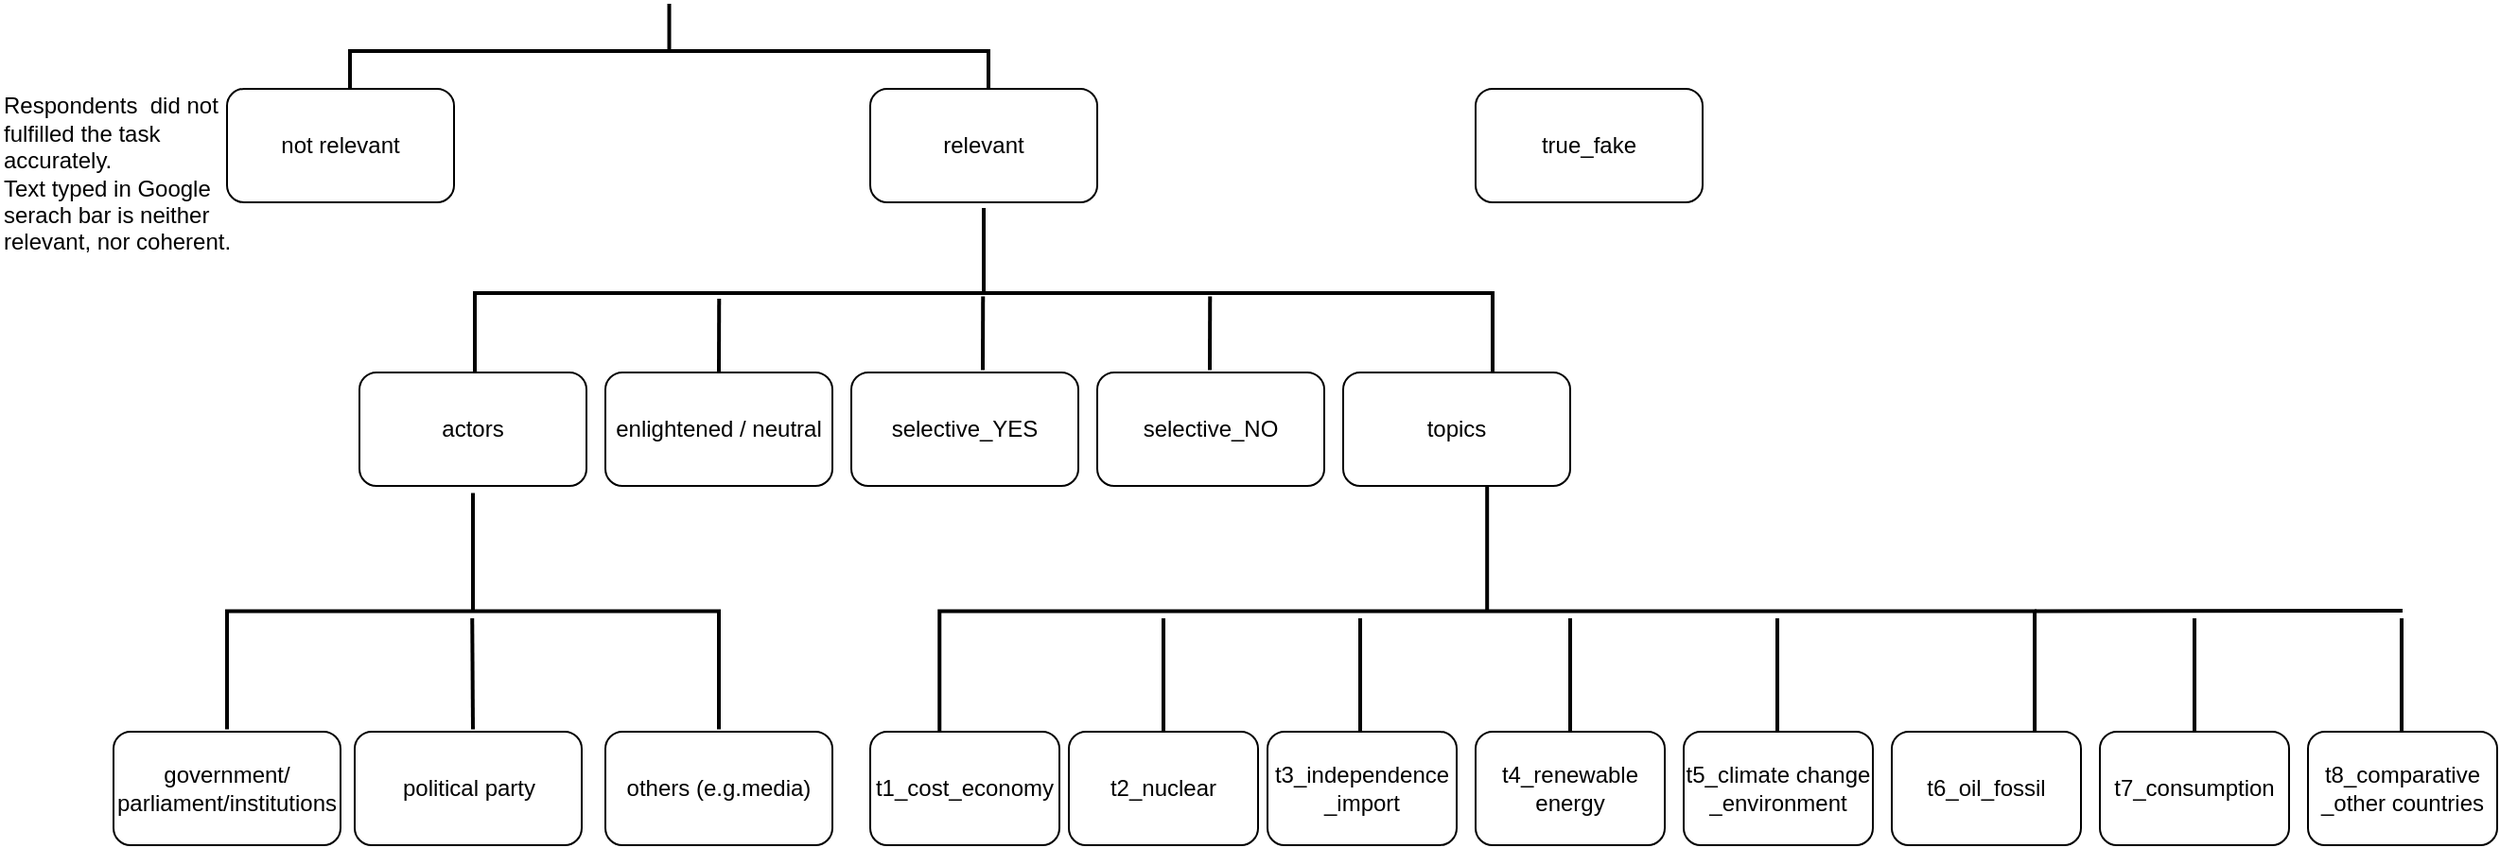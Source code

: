 <mxfile version="13.8.8" type="onedrive"><diagram id="VkzXLB_5ZCGG1cfdrT82" name="Page-1"><mxGraphModel dx="785" dy="446" grid="1" gridSize="10" guides="1" tooltips="1" connect="1" arrows="1" fold="1" page="1" pageScale="1" pageWidth="827" pageHeight="1169" math="0" shadow="0"><root><mxCell id="0"/><mxCell id="1" parent="0"/><mxCell id="tiS0WWNb6MfmNfl0WpEi-3" value="" style="strokeWidth=2;html=1;shape=mxgraph.flowchart.annotation_2;align=left;labelPosition=right;pointerEvents=1;rotation=90;" vertex="1" parent="1"><mxGeometry x="368.75" y="-108.75" width="50" height="337.5" as="geometry"/></mxCell><mxCell id="tiS0WWNb6MfmNfl0WpEi-4" value="not relevant" style="rounded=1;whiteSpace=wrap;html=1;" vertex="1" parent="1"><mxGeometry x="160" y="80" width="120" height="60" as="geometry"/></mxCell><mxCell id="tiS0WWNb6MfmNfl0WpEi-5" value="relevant" style="rounded=1;whiteSpace=wrap;html=1;" vertex="1" parent="1"><mxGeometry x="500" y="80" width="120" height="60" as="geometry"/></mxCell><mxCell id="tiS0WWNb6MfmNfl0WpEi-7" value="Respondents &amp;nbsp;did not fulfilled the task accurately.&amp;nbsp;&lt;br&gt;Text typed in Google serach bar is neither relevant, nor coherent." style="text;html=1;strokeColor=none;fillColor=none;align=left;verticalAlign=middle;whiteSpace=wrap;rounded=0;" vertex="1" parent="1"><mxGeometry x="40" y="60" width="140" height="130" as="geometry"/></mxCell><mxCell id="tiS0WWNb6MfmNfl0WpEi-8" value="" style="strokeWidth=2;html=1;shape=mxgraph.flowchart.annotation_2;align=left;labelPosition=right;pointerEvents=1;rotation=90;" vertex="1" parent="1"><mxGeometry x="515" y="-81" width="90" height="538" as="geometry"/></mxCell><mxCell id="tiS0WWNb6MfmNfl0WpEi-9" value="actors" style="rounded=1;whiteSpace=wrap;html=1;" vertex="1" parent="1"><mxGeometry x="230" y="230" width="120" height="60" as="geometry"/></mxCell><mxCell id="tiS0WWNb6MfmNfl0WpEi-10" value="enlightened / neutral" style="rounded=1;whiteSpace=wrap;html=1;" vertex="1" parent="1"><mxGeometry x="360" y="230" width="120" height="60" as="geometry"/></mxCell><mxCell id="tiS0WWNb6MfmNfl0WpEi-11" value="selective_YES" style="rounded=1;whiteSpace=wrap;html=1;" vertex="1" parent="1"><mxGeometry x="490" y="230" width="120" height="60" as="geometry"/></mxCell><mxCell id="tiS0WWNb6MfmNfl0WpEi-12" value="selective_NO" style="rounded=1;whiteSpace=wrap;html=1;" vertex="1" parent="1"><mxGeometry x="620" y="230" width="120" height="60" as="geometry"/></mxCell><mxCell id="tiS0WWNb6MfmNfl0WpEi-13" value="topics" style="rounded=1;whiteSpace=wrap;html=1;" vertex="1" parent="1"><mxGeometry x="750" y="230" width="120" height="60" as="geometry"/></mxCell><mxCell id="tiS0WWNb6MfmNfl0WpEi-14" value="" style="endArrow=none;html=1;exitX=0.5;exitY=0;exitDx=0;exitDy=0;entryX=0.533;entryY=0.76;entryDx=0;entryDy=0;entryPerimeter=0;strokeWidth=2;" edge="1" parent="1" source="tiS0WWNb6MfmNfl0WpEi-10" target="tiS0WWNb6MfmNfl0WpEi-8"><mxGeometry width="50" height="50" relative="1" as="geometry"><mxPoint x="380" y="240" as="sourcePoint"/><mxPoint x="430" y="190" as="targetPoint"/></mxGeometry></mxCell><mxCell id="tiS0WWNb6MfmNfl0WpEi-15" value="" style="endArrow=none;html=1;exitX=0.5;exitY=0;exitDx=0;exitDy=0;entryX=0.533;entryY=0.76;entryDx=0;entryDy=0;entryPerimeter=0;strokeWidth=2;" edge="1" parent="1"><mxGeometry width="50" height="50" relative="1" as="geometry"><mxPoint x="559.5" y="228.75" as="sourcePoint"/><mxPoint x="559.62" y="189.72" as="targetPoint"/></mxGeometry></mxCell><mxCell id="tiS0WWNb6MfmNfl0WpEi-16" value="" style="endArrow=none;html=1;exitX=0.5;exitY=0;exitDx=0;exitDy=0;entryX=0.533;entryY=0.76;entryDx=0;entryDy=0;entryPerimeter=0;strokeWidth=2;" edge="1" parent="1"><mxGeometry width="50" height="50" relative="1" as="geometry"><mxPoint x="679.5" y="228.75" as="sourcePoint"/><mxPoint x="679.62" y="189.72" as="targetPoint"/></mxGeometry></mxCell><mxCell id="tiS0WWNb6MfmNfl0WpEi-17" value="" style="strokeWidth=2;html=1;shape=mxgraph.flowchart.annotation_2;align=left;labelPosition=right;pointerEvents=1;rotation=90;" vertex="1" parent="1"><mxGeometry x="227.5" y="226.25" width="125" height="260" as="geometry"/></mxCell><mxCell id="tiS0WWNb6MfmNfl0WpEi-18" value="government/&lt;br&gt;parliament/institutions" style="rounded=1;whiteSpace=wrap;html=1;" vertex="1" parent="1"><mxGeometry x="100" y="420" width="120" height="60" as="geometry"/></mxCell><mxCell id="tiS0WWNb6MfmNfl0WpEi-19" value="political party" style="rounded=1;whiteSpace=wrap;html=1;" vertex="1" parent="1"><mxGeometry x="227.5" y="420" width="120" height="60" as="geometry"/></mxCell><mxCell id="tiS0WWNb6MfmNfl0WpEi-20" value="others (e.g.media)" style="rounded=1;whiteSpace=wrap;html=1;" vertex="1" parent="1"><mxGeometry x="360" y="420" width="120" height="60" as="geometry"/></mxCell><mxCell id="tiS0WWNb6MfmNfl0WpEi-21" value="" style="endArrow=none;html=1;exitX=1;exitY=0.5;exitDx=0;exitDy=0;entryX=0.533;entryY=0.76;entryDx=0;entryDy=0;entryPerimeter=0;strokeWidth=2;exitPerimeter=0;" edge="1" parent="1" source="tiS0WWNb6MfmNfl0WpEi-17"><mxGeometry width="50" height="50" relative="1" as="geometry"><mxPoint x="289.5" y="399.03" as="sourcePoint"/><mxPoint x="289.62" y="360" as="targetPoint"/></mxGeometry></mxCell><mxCell id="tiS0WWNb6MfmNfl0WpEi-22" value="" style="strokeWidth=2;html=1;shape=mxgraph.flowchart.annotation_2;align=left;labelPosition=right;pointerEvents=1;rotation=90;" vertex="1" parent="1"><mxGeometry x="760" y="66.79" width="132.18" height="578.91" as="geometry"/></mxCell><mxCell id="tiS0WWNb6MfmNfl0WpEi-23" value="t1_cost_economy" style="rounded=1;whiteSpace=wrap;html=1;" vertex="1" parent="1"><mxGeometry x="500" y="420" width="100" height="60" as="geometry"/></mxCell><mxCell id="tiS0WWNb6MfmNfl0WpEi-24" value="t2_nuclear" style="rounded=1;whiteSpace=wrap;html=1;" vertex="1" parent="1"><mxGeometry x="605" y="420" width="100" height="60" as="geometry"/></mxCell><mxCell id="tiS0WWNb6MfmNfl0WpEi-25" value="t3_independence&lt;br&gt;_import" style="rounded=1;whiteSpace=wrap;html=1;" vertex="1" parent="1"><mxGeometry x="710" y="420" width="100" height="60" as="geometry"/></mxCell><mxCell id="tiS0WWNb6MfmNfl0WpEi-26" value="t4_renewable energy" style="rounded=1;whiteSpace=wrap;html=1;" vertex="1" parent="1"><mxGeometry x="820" y="420" width="100" height="60" as="geometry"/></mxCell><mxCell id="tiS0WWNb6MfmNfl0WpEi-27" value="t5_climate change&lt;br&gt;_environment" style="rounded=1;whiteSpace=wrap;html=1;" vertex="1" parent="1"><mxGeometry x="930" y="420" width="100" height="60" as="geometry"/></mxCell><mxCell id="tiS0WWNb6MfmNfl0WpEi-28" value="t6_oil_fossil" style="rounded=1;whiteSpace=wrap;html=1;" vertex="1" parent="1"><mxGeometry x="1040" y="420" width="100" height="60" as="geometry"/></mxCell><mxCell id="tiS0WWNb6MfmNfl0WpEi-29" value="t7_consumption" style="rounded=1;whiteSpace=wrap;html=1;" vertex="1" parent="1"><mxGeometry x="1150" y="420" width="100" height="60" as="geometry"/></mxCell><mxCell id="tiS0WWNb6MfmNfl0WpEi-30" value="t8_comparative&lt;br&gt;_other countries" style="rounded=1;whiteSpace=wrap;html=1;" vertex="1" parent="1"><mxGeometry x="1260" y="420" width="100" height="60" as="geometry"/></mxCell><mxCell id="tiS0WWNb6MfmNfl0WpEi-31" value="" style="endArrow=none;html=1;exitX=0.5;exitY=0;exitDx=0;exitDy=0;strokeWidth=2;" edge="1" parent="1" source="tiS0WWNb6MfmNfl0WpEi-24"><mxGeometry width="50" height="50" relative="1" as="geometry"><mxPoint x="660" y="399.03" as="sourcePoint"/><mxPoint x="655" y="360" as="targetPoint"/></mxGeometry></mxCell><mxCell id="tiS0WWNb6MfmNfl0WpEi-32" value="" style="endArrow=none;html=1;exitX=0.5;exitY=0;exitDx=0;exitDy=0;strokeWidth=2;" edge="1" parent="1"><mxGeometry width="50" height="50" relative="1" as="geometry"><mxPoint x="759" y="420" as="sourcePoint"/><mxPoint x="759" y="360" as="targetPoint"/></mxGeometry></mxCell><mxCell id="tiS0WWNb6MfmNfl0WpEi-33" value="" style="endArrow=none;html=1;exitX=0.5;exitY=0;exitDx=0;exitDy=0;strokeWidth=2;" edge="1" parent="1"><mxGeometry width="50" height="50" relative="1" as="geometry"><mxPoint x="870" y="420" as="sourcePoint"/><mxPoint x="870" y="360" as="targetPoint"/></mxGeometry></mxCell><mxCell id="tiS0WWNb6MfmNfl0WpEi-34" value="" style="endArrow=none;html=1;exitX=0.5;exitY=0;exitDx=0;exitDy=0;strokeWidth=2;" edge="1" parent="1"><mxGeometry width="50" height="50" relative="1" as="geometry"><mxPoint x="979.5" y="420" as="sourcePoint"/><mxPoint x="979.5" y="360" as="targetPoint"/></mxGeometry></mxCell><mxCell id="tiS0WWNb6MfmNfl0WpEi-35" value="" style="endArrow=none;html=1;exitX=0.5;exitY=0;exitDx=0;exitDy=0;strokeWidth=2;" edge="1" parent="1"><mxGeometry width="50" height="50" relative="1" as="geometry"><mxPoint x="1200" y="420" as="sourcePoint"/><mxPoint x="1200" y="360" as="targetPoint"/></mxGeometry></mxCell><mxCell id="tiS0WWNb6MfmNfl0WpEi-36" value="" style="endArrow=none;html=1;exitX=0.5;exitY=0;exitDx=0;exitDy=0;strokeWidth=2;" edge="1" parent="1"><mxGeometry width="50" height="50" relative="1" as="geometry"><mxPoint x="1309.5" y="420" as="sourcePoint"/><mxPoint x="1309.5" y="360" as="targetPoint"/></mxGeometry></mxCell><mxCell id="tiS0WWNb6MfmNfl0WpEi-37" value="" style="endArrow=none;html=1;strokeWidth=2;entryX=0.5;entryY=0;entryDx=0;entryDy=0;entryPerimeter=0;" edge="1" parent="1" target="tiS0WWNb6MfmNfl0WpEi-22"><mxGeometry width="50" height="50" relative="1" as="geometry"><mxPoint x="1310" y="356" as="sourcePoint"/><mxPoint x="1130" y="350" as="targetPoint"/></mxGeometry></mxCell><mxCell id="tiS0WWNb6MfmNfl0WpEi-38" value="true_fake" style="rounded=1;whiteSpace=wrap;html=1;" vertex="1" parent="1"><mxGeometry x="820" y="80" width="120" height="60" as="geometry"/></mxCell></root></mxGraphModel></diagram></mxfile>